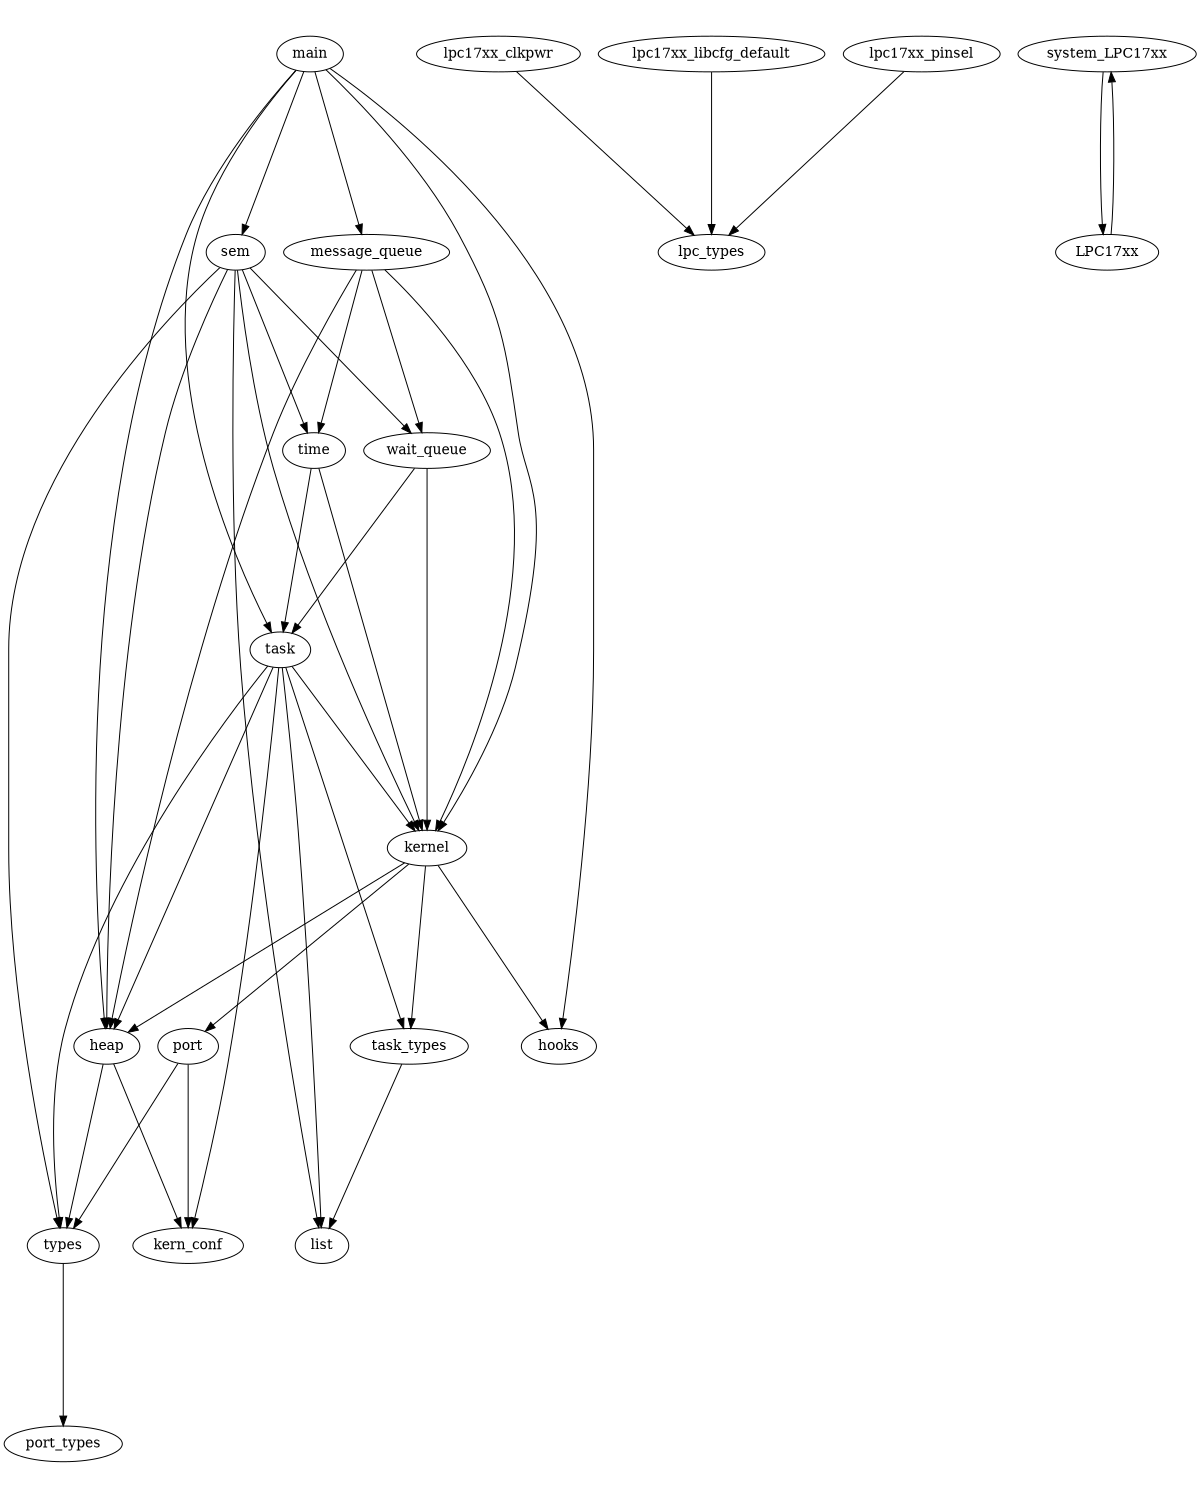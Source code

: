 digraph "source tree" {
    overlap=scale;
    size="8,10";
    ratio="fill";
    fontsize="16";
    fontname="Helvetica";
	clusterrank="local";
	"heap" -> "types"
	"task_types" -> "list"
	"sem" -> "list"
	"task" -> "list"
	"task" -> "kernel"
	"kernel" -> "port"
	"task" -> "task_types"
	"task" -> "kern_conf"
	"lpc17xx_clkpwr" -> "lpc_types"
	"sem" -> "kernel"
	"kernel" -> "hooks"
	"sem" -> "time"
	"time" -> "task"
	"task" -> "heap"
	"port" -> "types"
	"system_LPC17xx" -> "LPC17xx"
	"heap" -> "kern_conf"
	"wait_queue" -> "task"
	"port" -> "kern_conf"
	"main" -> "hooks"
	"lpc17xx_libcfg_default" -> "lpc_types"
	"task" -> "types"
	"sem" -> "types"
	"sem" -> "heap"
	"kernel" -> "heap"
	"main" -> "heap"
	"message_queue" -> "time"
	"message_queue" -> "kernel"
	"kernel" -> "task_types"
	"wait_queue" -> "kernel"
	"sem" -> "wait_queue"
	"types" -> "port_types"
	"message_queue" -> "heap"
	"message_queue" -> "wait_queue"
	"main" -> "kernel"
	"main" -> "task"
	"time" -> "kernel"
	"main" -> "message_queue"
	"LPC17xx" -> "system_LPC17xx"
	"lpc17xx_pinsel" -> "lpc_types"
	"main" -> "sem"
}
